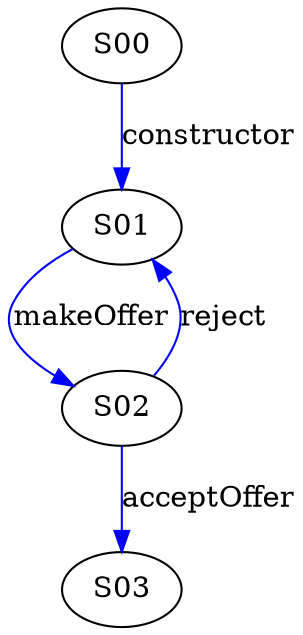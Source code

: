 digraph {

S00->S01 [label="constructor", style="", color="blue"]
S02->S03 [label="acceptOffer", style="", color="blue"]
S02->S01 [label="reject", style="", color="blue"]
S01->S02 [label="makeOffer", style="", color="blue"]
}